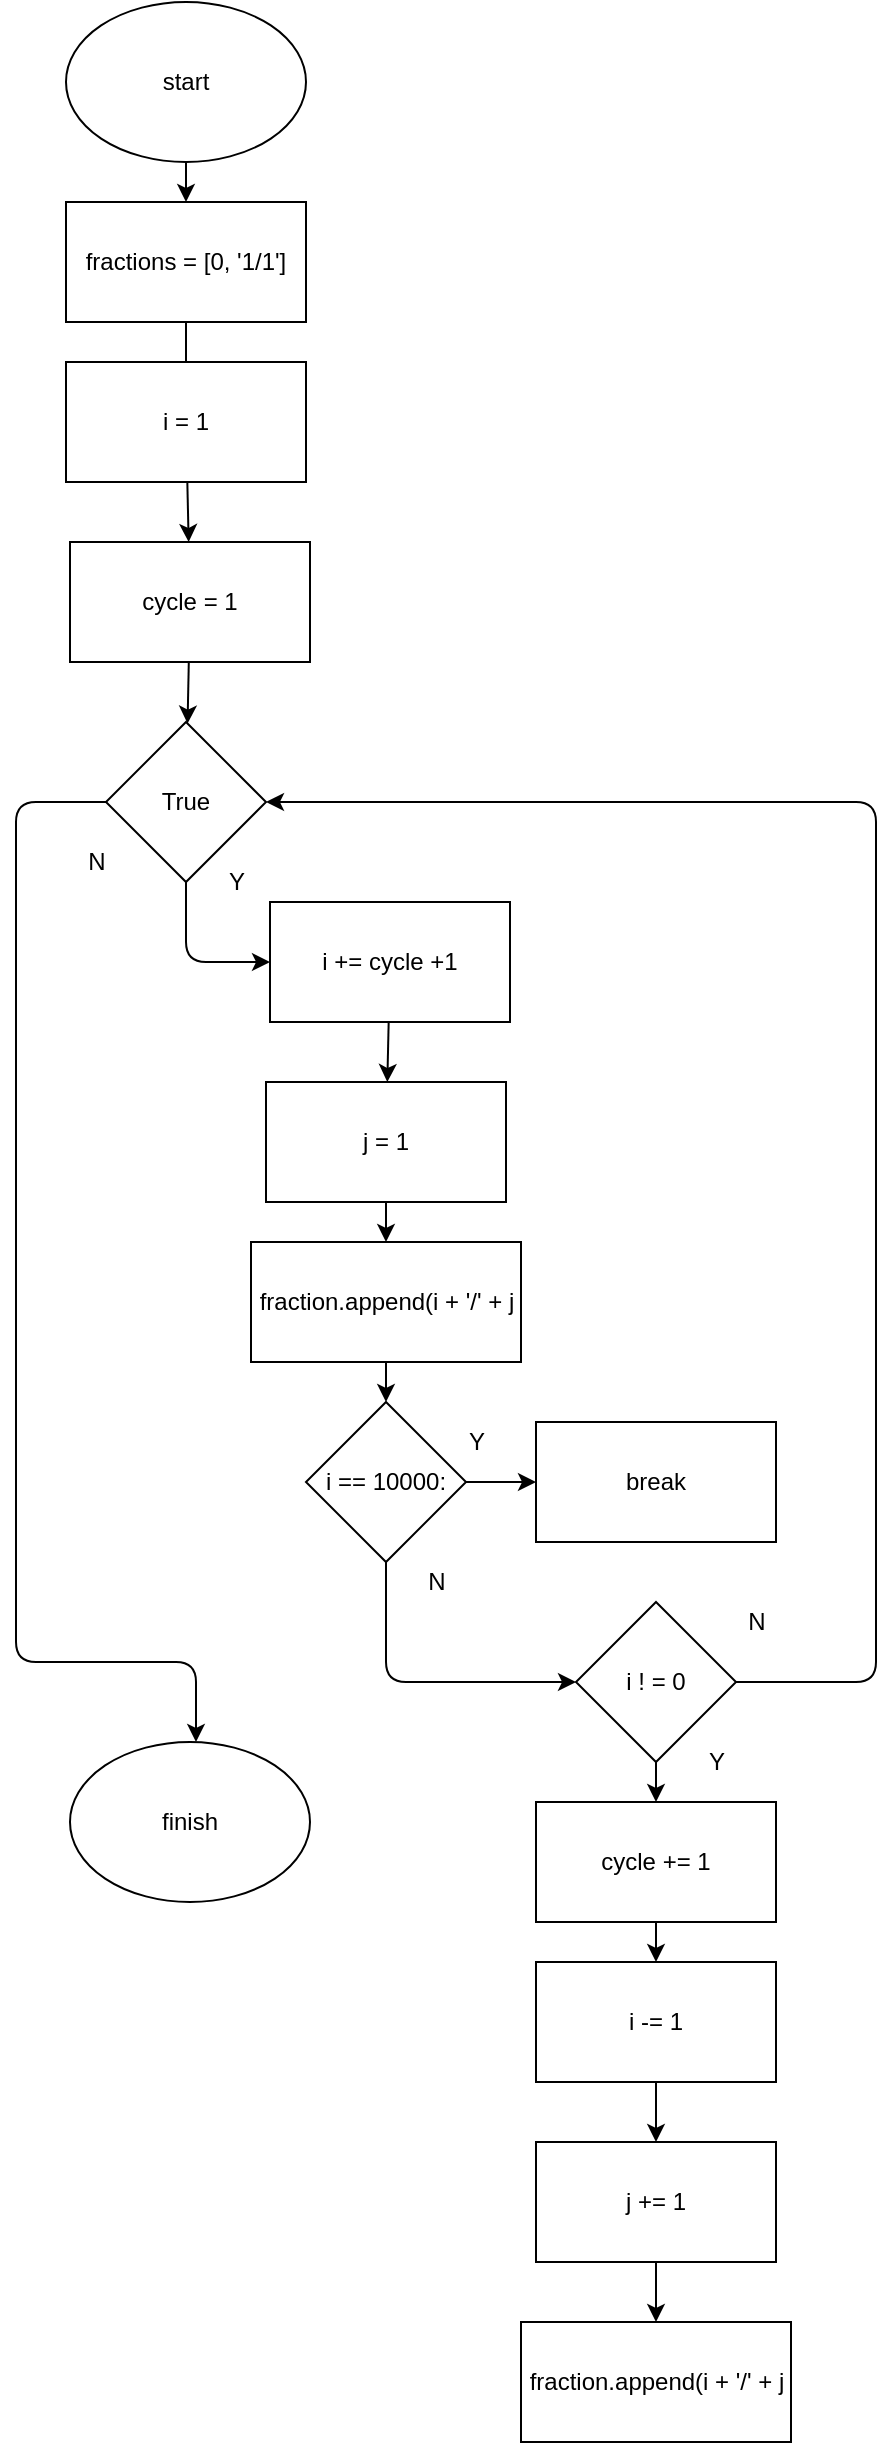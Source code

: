 <mxfile>
    <diagram id="NxqlB7S9E7R71R_WJMi-" name="Page-1">
        <mxGraphModel dx="1358" dy="564" grid="1" gridSize="10" guides="1" tooltips="1" connect="1" arrows="1" fold="1" page="1" pageScale="1" pageWidth="850" pageHeight="1100" math="0" shadow="0">
            <root>
                <mxCell id="0"/>
                <mxCell id="1" parent="0"/>
                <mxCell id="11" value="" style="edgeStyle=none;html=1;" edge="1" parent="1" source="2" target="10">
                    <mxGeometry relative="1" as="geometry"/>
                </mxCell>
                <mxCell id="2" value="start" style="ellipse;whiteSpace=wrap;html=1;" vertex="1" parent="1">
                    <mxGeometry x="365" y="20" width="120" height="80" as="geometry"/>
                </mxCell>
                <mxCell id="12" value="" style="edgeStyle=none;html=1;" edge="1" parent="1" source="10">
                    <mxGeometry relative="1" as="geometry">
                        <mxPoint x="425" y="220" as="targetPoint"/>
                    </mxGeometry>
                </mxCell>
                <mxCell id="10" value="fractions = [0, '1/1']" style="whiteSpace=wrap;html=1;" vertex="1" parent="1">
                    <mxGeometry x="365" y="120" width="120" height="60" as="geometry"/>
                </mxCell>
                <mxCell id="46" style="edgeStyle=none;html=1;entryX=0;entryY=0.5;entryDx=0;entryDy=0;" edge="1" parent="1" source="17" target="18">
                    <mxGeometry relative="1" as="geometry">
                        <Array as="points">
                            <mxPoint x="425" y="500"/>
                        </Array>
                    </mxGeometry>
                </mxCell>
                <mxCell id="60" style="edgeStyle=none;html=1;" edge="1" parent="1" source="17">
                    <mxGeometry relative="1" as="geometry">
                        <mxPoint x="430" y="890" as="targetPoint"/>
                        <Array as="points">
                            <mxPoint x="340" y="420"/>
                            <mxPoint x="340" y="850"/>
                            <mxPoint x="430" y="850"/>
                        </Array>
                    </mxGeometry>
                </mxCell>
                <mxCell id="17" value="True" style="rhombus;whiteSpace=wrap;html=1;" vertex="1" parent="1">
                    <mxGeometry x="385" y="380" width="80" height="80" as="geometry"/>
                </mxCell>
                <mxCell id="47" value="" style="edgeStyle=none;html=1;" edge="1" parent="1" source="18" target="24">
                    <mxGeometry relative="1" as="geometry"/>
                </mxCell>
                <mxCell id="18" value="i += cycle +1&lt;br&gt;" style="whiteSpace=wrap;html=1;" vertex="1" parent="1">
                    <mxGeometry x="467" y="470.0" width="120" height="60" as="geometry"/>
                </mxCell>
                <mxCell id="45" value="" style="edgeStyle=none;html=1;" edge="1" parent="1" source="20" target="17">
                    <mxGeometry relative="1" as="geometry"/>
                </mxCell>
                <mxCell id="20" value="cycle = 1" style="whiteSpace=wrap;html=1;" vertex="1" parent="1">
                    <mxGeometry x="367" y="290" width="120" height="60" as="geometry"/>
                </mxCell>
                <mxCell id="28" value="" style="edgeStyle=none;html=1;" edge="1" parent="1" target="27">
                    <mxGeometry relative="1" as="geometry">
                        <mxPoint x="660" y="980" as="sourcePoint"/>
                    </mxGeometry>
                </mxCell>
                <mxCell id="57" style="edgeStyle=none;html=1;entryX=1;entryY=0.5;entryDx=0;entryDy=0;" edge="1" parent="1" source="22" target="17">
                    <mxGeometry relative="1" as="geometry">
                        <Array as="points">
                            <mxPoint x="770" y="860"/>
                            <mxPoint x="770" y="420"/>
                        </Array>
                    </mxGeometry>
                </mxCell>
                <mxCell id="68" value="" style="edgeStyle=none;html=1;" edge="1" parent="1" source="22" target="67">
                    <mxGeometry relative="1" as="geometry"/>
                </mxCell>
                <mxCell id="22" value="i ! = 0" style="rhombus;whiteSpace=wrap;html=1;" vertex="1" parent="1">
                    <mxGeometry x="620" y="820" width="80" height="80" as="geometry"/>
                </mxCell>
                <mxCell id="54" style="edgeStyle=none;html=1;entryX=0.5;entryY=0;entryDx=0;entryDy=0;" edge="1" parent="1" source="24" target="40">
                    <mxGeometry relative="1" as="geometry"/>
                </mxCell>
                <mxCell id="24" value="j = 1" style="whiteSpace=wrap;html=1;" vertex="1" parent="1">
                    <mxGeometry x="465" y="560" width="120" height="60" as="geometry"/>
                </mxCell>
                <mxCell id="30" value="" style="edgeStyle=none;html=1;" edge="1" parent="1" source="27" target="29">
                    <mxGeometry relative="1" as="geometry"/>
                </mxCell>
                <mxCell id="27" value="i -= 1" style="whiteSpace=wrap;html=1;" vertex="1" parent="1">
                    <mxGeometry x="600" y="1000" width="120" height="60" as="geometry"/>
                </mxCell>
                <mxCell id="32" value="" style="edgeStyle=none;html=1;" edge="1" parent="1" source="29" target="31">
                    <mxGeometry relative="1" as="geometry"/>
                </mxCell>
                <mxCell id="29" value="j += 1" style="whiteSpace=wrap;html=1;" vertex="1" parent="1">
                    <mxGeometry x="600" y="1090" width="120" height="60" as="geometry"/>
                </mxCell>
                <mxCell id="31" value="fraction.append(i + '/' + j" style="whiteSpace=wrap;html=1;" vertex="1" parent="1">
                    <mxGeometry x="592.5" y="1180" width="135" height="60" as="geometry"/>
                </mxCell>
                <mxCell id="44" value="" style="edgeStyle=none;html=1;" edge="1" parent="1" source="38" target="20">
                    <mxGeometry relative="1" as="geometry"/>
                </mxCell>
                <mxCell id="38" value="i = 1" style="whiteSpace=wrap;html=1;" vertex="1" parent="1">
                    <mxGeometry x="365" y="200" width="120" height="60" as="geometry"/>
                </mxCell>
                <mxCell id="55" value="" style="edgeStyle=none;html=1;" edge="1" parent="1" source="40" target="48">
                    <mxGeometry relative="1" as="geometry"/>
                </mxCell>
                <mxCell id="40" value="fraction.append(i + '/' + j" style="whiteSpace=wrap;html=1;" vertex="1" parent="1">
                    <mxGeometry x="457.5" y="640" width="135" height="60" as="geometry"/>
                </mxCell>
                <mxCell id="51" value="" style="edgeStyle=none;html=1;" edge="1" parent="1" source="48" target="50">
                    <mxGeometry relative="1" as="geometry"/>
                </mxCell>
                <mxCell id="56" style="edgeStyle=none;html=1;entryX=0;entryY=0.5;entryDx=0;entryDy=0;" edge="1" parent="1" source="48" target="22">
                    <mxGeometry relative="1" as="geometry">
                        <Array as="points">
                            <mxPoint x="525" y="860"/>
                        </Array>
                    </mxGeometry>
                </mxCell>
                <mxCell id="48" value="i == 10000:" style="rhombus;whiteSpace=wrap;html=1;" vertex="1" parent="1">
                    <mxGeometry x="485" y="720" width="80" height="80" as="geometry"/>
                </mxCell>
                <mxCell id="50" value="break" style="whiteSpace=wrap;html=1;" vertex="1" parent="1">
                    <mxGeometry x="600" y="730" width="120" height="60" as="geometry"/>
                </mxCell>
                <mxCell id="58" value="Y" style="text;html=1;align=center;verticalAlign=middle;resizable=0;points=[];autosize=1;strokeColor=none;fillColor=none;" vertex="1" parent="1">
                    <mxGeometry x="560" y="730" width="20" height="20" as="geometry"/>
                </mxCell>
                <mxCell id="61" value="finish" style="ellipse;whiteSpace=wrap;html=1;" vertex="1" parent="1">
                    <mxGeometry x="367" y="890" width="120" height="80" as="geometry"/>
                </mxCell>
                <mxCell id="62" value="Y" style="text;html=1;align=center;verticalAlign=middle;resizable=0;points=[];autosize=1;strokeColor=none;fillColor=none;" vertex="1" parent="1">
                    <mxGeometry x="440" y="450" width="20" height="20" as="geometry"/>
                </mxCell>
                <mxCell id="63" value="N" style="text;html=1;align=center;verticalAlign=middle;resizable=0;points=[];autosize=1;strokeColor=none;fillColor=none;" vertex="1" parent="1">
                    <mxGeometry x="370" y="440" width="20" height="20" as="geometry"/>
                </mxCell>
                <mxCell id="64" value="N" style="text;html=1;align=center;verticalAlign=middle;resizable=0;points=[];autosize=1;strokeColor=none;fillColor=none;" vertex="1" parent="1">
                    <mxGeometry x="540" y="800" width="20" height="20" as="geometry"/>
                </mxCell>
                <mxCell id="65" value="Y" style="text;html=1;align=center;verticalAlign=middle;resizable=0;points=[];autosize=1;strokeColor=none;fillColor=none;" vertex="1" parent="1">
                    <mxGeometry x="680" y="890" width="20" height="20" as="geometry"/>
                </mxCell>
                <mxCell id="66" value="N" style="text;html=1;align=center;verticalAlign=middle;resizable=0;points=[];autosize=1;strokeColor=none;fillColor=none;" vertex="1" parent="1">
                    <mxGeometry x="700" y="820" width="20" height="20" as="geometry"/>
                </mxCell>
                <mxCell id="67" value="cycle += 1" style="whiteSpace=wrap;html=1;" vertex="1" parent="1">
                    <mxGeometry x="600" y="920" width="120" height="60" as="geometry"/>
                </mxCell>
            </root>
        </mxGraphModel>
    </diagram>
</mxfile>